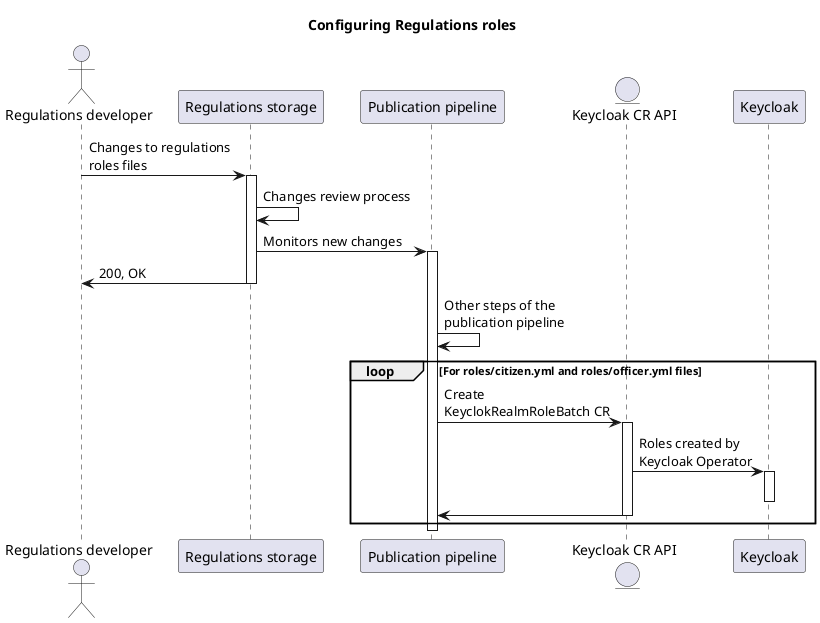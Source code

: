 @startuml
actor "Regulations developer" as dev
participant "Regulations storage" as gerrit
participant "Publication pipeline" as pipe
entity "Keycloak CR API" as cr
participant "Keycloak" as keycloak

skinparam responseMessageBelowArrow true

title Configuring Regulations roles

dev -> gerrit: Changes to regulations \nroles files
activate gerrit
gerrit -> gerrit: Changes review process
gerrit -> pipe: Monitors new changes
activate pipe
gerrit -> dev: 200, OK
deactivate gerrit
pipe -> pipe: Other steps of the \npublication pipeline
loop For roles/citizen.yml and roles/officer.yml files
pipe -> cr: Create\nKeyclokRealmRoleBatch CR
activate cr
cr -> keycloak: Roles created by\nKeycloak Operator
activate keycloak
deactivate keycloak
cr -> pipe
deactivate cr
end

deactivate pipe

@enduml